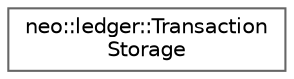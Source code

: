 digraph "Graphical Class Hierarchy"
{
 // LATEX_PDF_SIZE
  bgcolor="transparent";
  edge [fontname=Helvetica,fontsize=10,labelfontname=Helvetica,labelfontsize=10];
  node [fontname=Helvetica,fontsize=10,shape=box,height=0.2,width=0.4];
  rankdir="LR";
  Node0 [id="Node000000",label="neo::ledger::Transaction\lStorage",height=0.2,width=0.4,color="grey40", fillcolor="white", style="filled",URL="$classneo_1_1ledger_1_1_transaction_storage.html",tooltip="Handles transaction storage and retrieval."];
}

